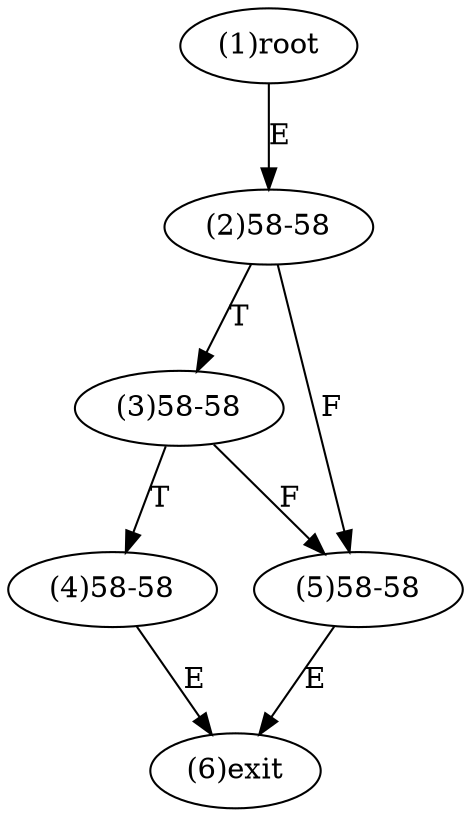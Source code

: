 digraph "" { 
1[ label="(1)root"];
2[ label="(2)58-58"];
3[ label="(3)58-58"];
4[ label="(4)58-58"];
5[ label="(5)58-58"];
6[ label="(6)exit"];
1->2[ label="E"];
2->5[ label="F"];
2->3[ label="T"];
3->5[ label="F"];
3->4[ label="T"];
4->6[ label="E"];
5->6[ label="E"];
}